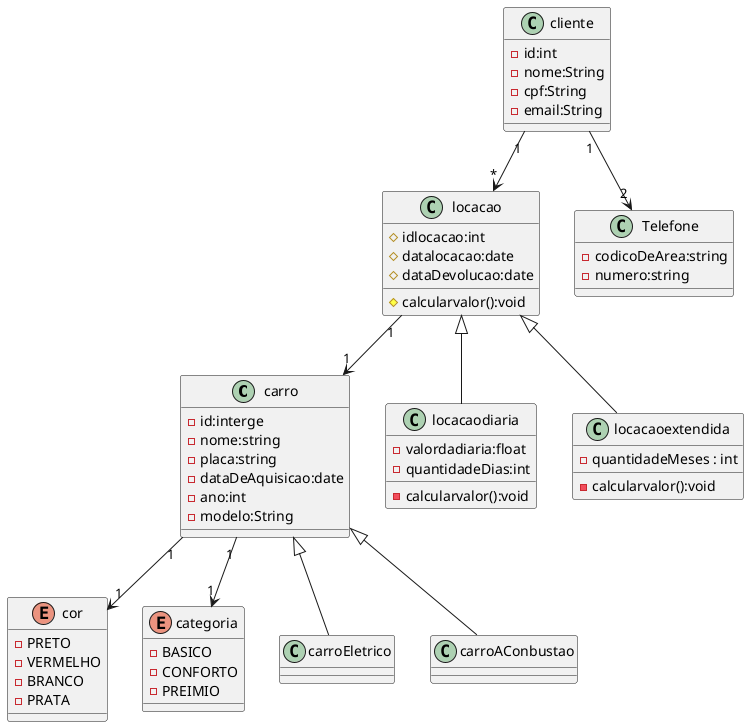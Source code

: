 @startuml cinema

class carro{
   - id:interge 
   - nome:string
   - placa:string
   - dataDeAquisicao:date
   - ano:int
   - modelo:String
}
' ok 
enum cor{
    -PRETO 
    -VERMELHO
    -BRANCO
    -PRATA
}
'ok
/'
class carroEletrico{
    capacidadeBateria:float
    eficiencia
}
class carroAConbustao {
    
}

'/
class locacao{
    # idlocacao:int 
    # datalocacao:date
    # dataDevolucao:date
    # calcularvalor():void
}
'ok
class locacaodiaria{
    - valordadiaria:float   
    - quantidadeDias:int
    - calcularvalor():void
}
'ok
class locacaoextendida{
    - quantidadeMeses : int
    - calcularvalor():void
}
'ok
class cliente {
    - id:int
    - nome:String
    - cpf:String
    - email:String
}
enum categoria {
    - BASICO
    - CONFORTO
    - PREIMIO
}
'ok
class Telefone{
    -codicoDeArea:string
    -numero:string
}

locacao<|--  locacaodiaria 
locacao<|--  locacaoextendida 
carro<|--carroEletrico 
carro<|--carroAConbustao 


carro "1" --> "1"categoria
carro "1" --> "1"cor

locacao "1" --> "1"carro

'cliente "1" --> "1"TipoCliente
cliente "1" --> "2" Telefone
cliente "1" --> "*" locacao


@enduml